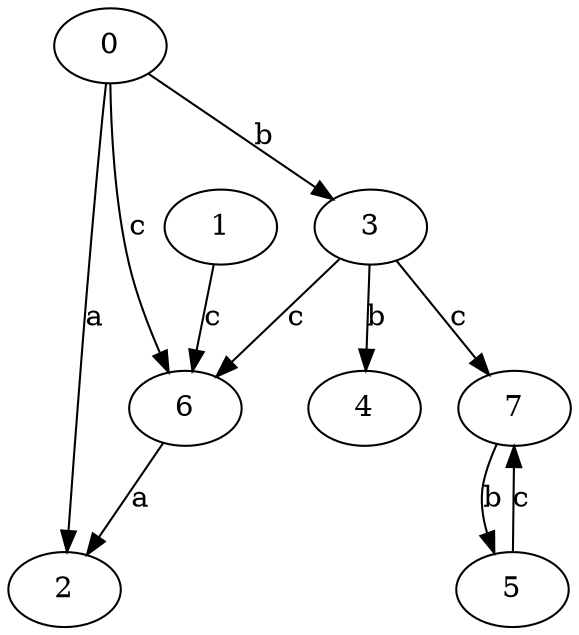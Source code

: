 strict digraph  {
1;
2;
3;
4;
0;
5;
6;
7;
1 -> 6  [label=c];
3 -> 4  [label=b];
3 -> 6  [label=c];
3 -> 7  [label=c];
0 -> 2  [label=a];
0 -> 3  [label=b];
0 -> 6  [label=c];
5 -> 7  [label=c];
6 -> 2  [label=a];
7 -> 5  [label=b];
}
